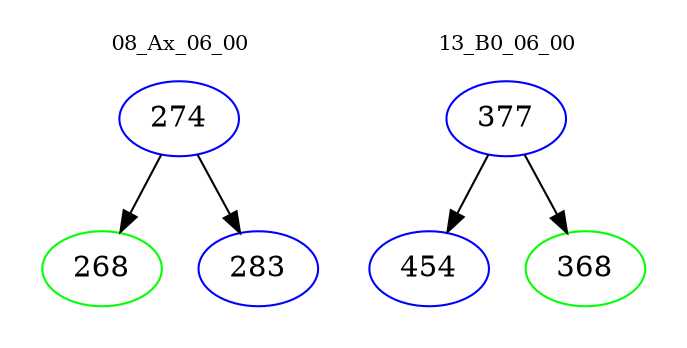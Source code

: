 digraph{
subgraph cluster_0 {
color = white
label = "08_Ax_06_00";
fontsize=10;
T0_274 [label="274", color="blue"]
T0_274 -> T0_268 [color="black"]
T0_268 [label="268", color="green"]
T0_274 -> T0_283 [color="black"]
T0_283 [label="283", color="blue"]
}
subgraph cluster_1 {
color = white
label = "13_B0_06_00";
fontsize=10;
T1_377 [label="377", color="blue"]
T1_377 -> T1_454 [color="black"]
T1_454 [label="454", color="blue"]
T1_377 -> T1_368 [color="black"]
T1_368 [label="368", color="green"]
}
}
